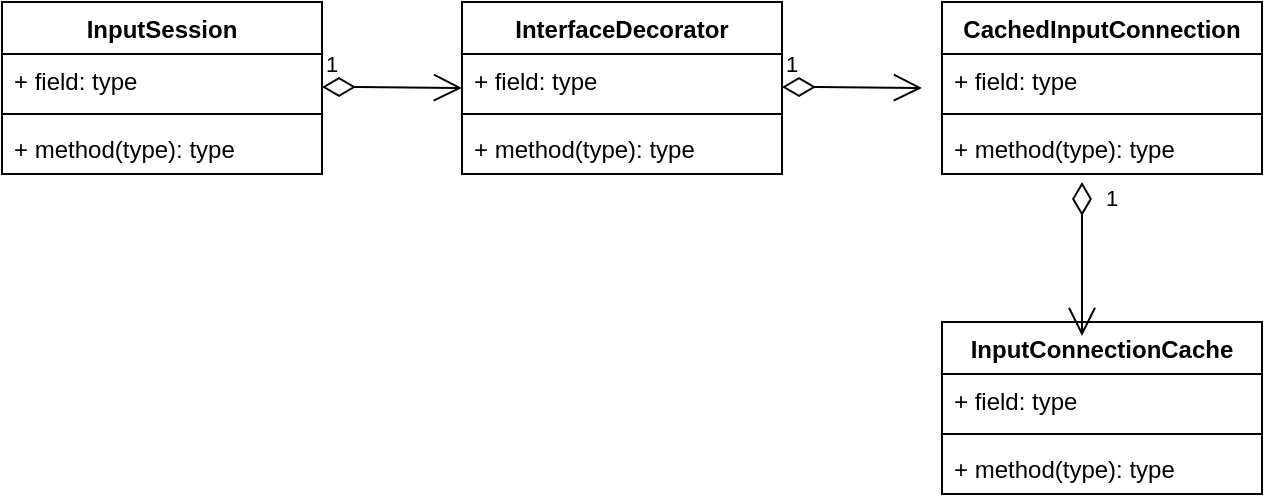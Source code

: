 <mxfile version="14.1.2" type="github">
  <diagram id="1DxcSqxaY0eAfnEZ_imU" name="Page-1">
    <mxGraphModel dx="1038" dy="548" grid="1" gridSize="10" guides="1" tooltips="1" connect="1" arrows="1" fold="1" page="1" pageScale="1" pageWidth="1654" pageHeight="2336" math="0" shadow="0">
      <root>
        <mxCell id="0" />
        <mxCell id="1" parent="0" />
        <mxCell id="T0CO3zAr_8FC7PBm1rTU-1" value="InputSession" style="swimlane;fontStyle=1;align=center;verticalAlign=top;childLayout=stackLayout;horizontal=1;startSize=26;horizontalStack=0;resizeParent=1;resizeParentMax=0;resizeLast=0;collapsible=1;marginBottom=0;" vertex="1" parent="1">
          <mxGeometry x="130" y="150" width="160" height="86" as="geometry" />
        </mxCell>
        <mxCell id="T0CO3zAr_8FC7PBm1rTU-2" value="+ field: type" style="text;strokeColor=none;fillColor=none;align=left;verticalAlign=top;spacingLeft=4;spacingRight=4;overflow=hidden;rotatable=0;points=[[0,0.5],[1,0.5]];portConstraint=eastwest;" vertex="1" parent="T0CO3zAr_8FC7PBm1rTU-1">
          <mxGeometry y="26" width="160" height="26" as="geometry" />
        </mxCell>
        <mxCell id="T0CO3zAr_8FC7PBm1rTU-3" value="" style="line;strokeWidth=1;fillColor=none;align=left;verticalAlign=middle;spacingTop=-1;spacingLeft=3;spacingRight=3;rotatable=0;labelPosition=right;points=[];portConstraint=eastwest;" vertex="1" parent="T0CO3zAr_8FC7PBm1rTU-1">
          <mxGeometry y="52" width="160" height="8" as="geometry" />
        </mxCell>
        <mxCell id="T0CO3zAr_8FC7PBm1rTU-4" value="+ method(type): type" style="text;strokeColor=none;fillColor=none;align=left;verticalAlign=top;spacingLeft=4;spacingRight=4;overflow=hidden;rotatable=0;points=[[0,0.5],[1,0.5]];portConstraint=eastwest;" vertex="1" parent="T0CO3zAr_8FC7PBm1rTU-1">
          <mxGeometry y="60" width="160" height="26" as="geometry" />
        </mxCell>
        <mxCell id="T0CO3zAr_8FC7PBm1rTU-5" value="InterfaceDecorator" style="swimlane;fontStyle=1;align=center;verticalAlign=top;childLayout=stackLayout;horizontal=1;startSize=26;horizontalStack=0;resizeParent=1;resizeParentMax=0;resizeLast=0;collapsible=1;marginBottom=0;" vertex="1" parent="1">
          <mxGeometry x="360" y="150" width="160" height="86" as="geometry" />
        </mxCell>
        <mxCell id="T0CO3zAr_8FC7PBm1rTU-6" value="+ field: type" style="text;strokeColor=none;fillColor=none;align=left;verticalAlign=top;spacingLeft=4;spacingRight=4;overflow=hidden;rotatable=0;points=[[0,0.5],[1,0.5]];portConstraint=eastwest;" vertex="1" parent="T0CO3zAr_8FC7PBm1rTU-5">
          <mxGeometry y="26" width="160" height="26" as="geometry" />
        </mxCell>
        <mxCell id="T0CO3zAr_8FC7PBm1rTU-7" value="" style="line;strokeWidth=1;fillColor=none;align=left;verticalAlign=middle;spacingTop=-1;spacingLeft=3;spacingRight=3;rotatable=0;labelPosition=right;points=[];portConstraint=eastwest;" vertex="1" parent="T0CO3zAr_8FC7PBm1rTU-5">
          <mxGeometry y="52" width="160" height="8" as="geometry" />
        </mxCell>
        <mxCell id="T0CO3zAr_8FC7PBm1rTU-8" value="+ method(type): type" style="text;strokeColor=none;fillColor=none;align=left;verticalAlign=top;spacingLeft=4;spacingRight=4;overflow=hidden;rotatable=0;points=[[0,0.5],[1,0.5]];portConstraint=eastwest;" vertex="1" parent="T0CO3zAr_8FC7PBm1rTU-5">
          <mxGeometry y="60" width="160" height="26" as="geometry" />
        </mxCell>
        <mxCell id="T0CO3zAr_8FC7PBm1rTU-9" value="CachedInputConnection" style="swimlane;fontStyle=1;align=center;verticalAlign=top;childLayout=stackLayout;horizontal=1;startSize=26;horizontalStack=0;resizeParent=1;resizeParentMax=0;resizeLast=0;collapsible=1;marginBottom=0;" vertex="1" parent="1">
          <mxGeometry x="600" y="150" width="160" height="86" as="geometry" />
        </mxCell>
        <mxCell id="T0CO3zAr_8FC7PBm1rTU-10" value="+ field: type" style="text;strokeColor=none;fillColor=none;align=left;verticalAlign=top;spacingLeft=4;spacingRight=4;overflow=hidden;rotatable=0;points=[[0,0.5],[1,0.5]];portConstraint=eastwest;" vertex="1" parent="T0CO3zAr_8FC7PBm1rTU-9">
          <mxGeometry y="26" width="160" height="26" as="geometry" />
        </mxCell>
        <mxCell id="T0CO3zAr_8FC7PBm1rTU-11" value="" style="line;strokeWidth=1;fillColor=none;align=left;verticalAlign=middle;spacingTop=-1;spacingLeft=3;spacingRight=3;rotatable=0;labelPosition=right;points=[];portConstraint=eastwest;" vertex="1" parent="T0CO3zAr_8FC7PBm1rTU-9">
          <mxGeometry y="52" width="160" height="8" as="geometry" />
        </mxCell>
        <mxCell id="T0CO3zAr_8FC7PBm1rTU-12" value="+ method(type): type" style="text;strokeColor=none;fillColor=none;align=left;verticalAlign=top;spacingLeft=4;spacingRight=4;overflow=hidden;rotatable=0;points=[[0,0.5],[1,0.5]];portConstraint=eastwest;" vertex="1" parent="T0CO3zAr_8FC7PBm1rTU-9">
          <mxGeometry y="60" width="160" height="26" as="geometry" />
        </mxCell>
        <mxCell id="T0CO3zAr_8FC7PBm1rTU-14" value="InputConnectionCache" style="swimlane;fontStyle=1;align=center;verticalAlign=top;childLayout=stackLayout;horizontal=1;startSize=26;horizontalStack=0;resizeParent=1;resizeParentMax=0;resizeLast=0;collapsible=1;marginBottom=0;" vertex="1" parent="1">
          <mxGeometry x="600" y="310" width="160" height="86" as="geometry" />
        </mxCell>
        <mxCell id="T0CO3zAr_8FC7PBm1rTU-15" value="+ field: type" style="text;strokeColor=none;fillColor=none;align=left;verticalAlign=top;spacingLeft=4;spacingRight=4;overflow=hidden;rotatable=0;points=[[0,0.5],[1,0.5]];portConstraint=eastwest;" vertex="1" parent="T0CO3zAr_8FC7PBm1rTU-14">
          <mxGeometry y="26" width="160" height="26" as="geometry" />
        </mxCell>
        <mxCell id="T0CO3zAr_8FC7PBm1rTU-16" value="" style="line;strokeWidth=1;fillColor=none;align=left;verticalAlign=middle;spacingTop=-1;spacingLeft=3;spacingRight=3;rotatable=0;labelPosition=right;points=[];portConstraint=eastwest;" vertex="1" parent="T0CO3zAr_8FC7PBm1rTU-14">
          <mxGeometry y="52" width="160" height="8" as="geometry" />
        </mxCell>
        <mxCell id="T0CO3zAr_8FC7PBm1rTU-17" value="+ method(type): type" style="text;strokeColor=none;fillColor=none;align=left;verticalAlign=top;spacingLeft=4;spacingRight=4;overflow=hidden;rotatable=0;points=[[0,0.5],[1,0.5]];portConstraint=eastwest;" vertex="1" parent="T0CO3zAr_8FC7PBm1rTU-14">
          <mxGeometry y="60" width="160" height="26" as="geometry" />
        </mxCell>
        <mxCell id="T0CO3zAr_8FC7PBm1rTU-18" value="1" style="endArrow=open;html=1;endSize=12;startArrow=diamondThin;startSize=14;startFill=0;edgeStyle=orthogonalEdgeStyle;align=left;verticalAlign=bottom;" edge="1" parent="1">
          <mxGeometry x="-0.556" y="10" relative="1" as="geometry">
            <mxPoint x="670" y="240" as="sourcePoint" />
            <mxPoint x="670" y="317" as="targetPoint" />
            <Array as="points">
              <mxPoint x="670" y="317" />
            </Array>
            <mxPoint as="offset" />
          </mxGeometry>
        </mxCell>
        <mxCell id="T0CO3zAr_8FC7PBm1rTU-20" value="1" style="endArrow=open;html=1;endSize=12;startArrow=diamondThin;startSize=14;startFill=0;edgeStyle=orthogonalEdgeStyle;align=left;verticalAlign=bottom;" edge="1" parent="1">
          <mxGeometry x="-1" y="3" relative="1" as="geometry">
            <mxPoint x="290" y="192.5" as="sourcePoint" />
            <mxPoint x="360" y="193" as="targetPoint" />
            <Array as="points">
              <mxPoint x="310" y="193" />
              <mxPoint x="310" y="193" />
            </Array>
          </mxGeometry>
        </mxCell>
        <mxCell id="T0CO3zAr_8FC7PBm1rTU-23" value="1" style="endArrow=open;html=1;endSize=12;startArrow=diamondThin;startSize=14;startFill=0;edgeStyle=orthogonalEdgeStyle;align=left;verticalAlign=bottom;" edge="1" parent="1">
          <mxGeometry x="-1" y="3" relative="1" as="geometry">
            <mxPoint x="520" y="192.5" as="sourcePoint" />
            <mxPoint x="590" y="193" as="targetPoint" />
            <Array as="points">
              <mxPoint x="540" y="193" />
              <mxPoint x="540" y="193" />
            </Array>
          </mxGeometry>
        </mxCell>
      </root>
    </mxGraphModel>
  </diagram>
</mxfile>
